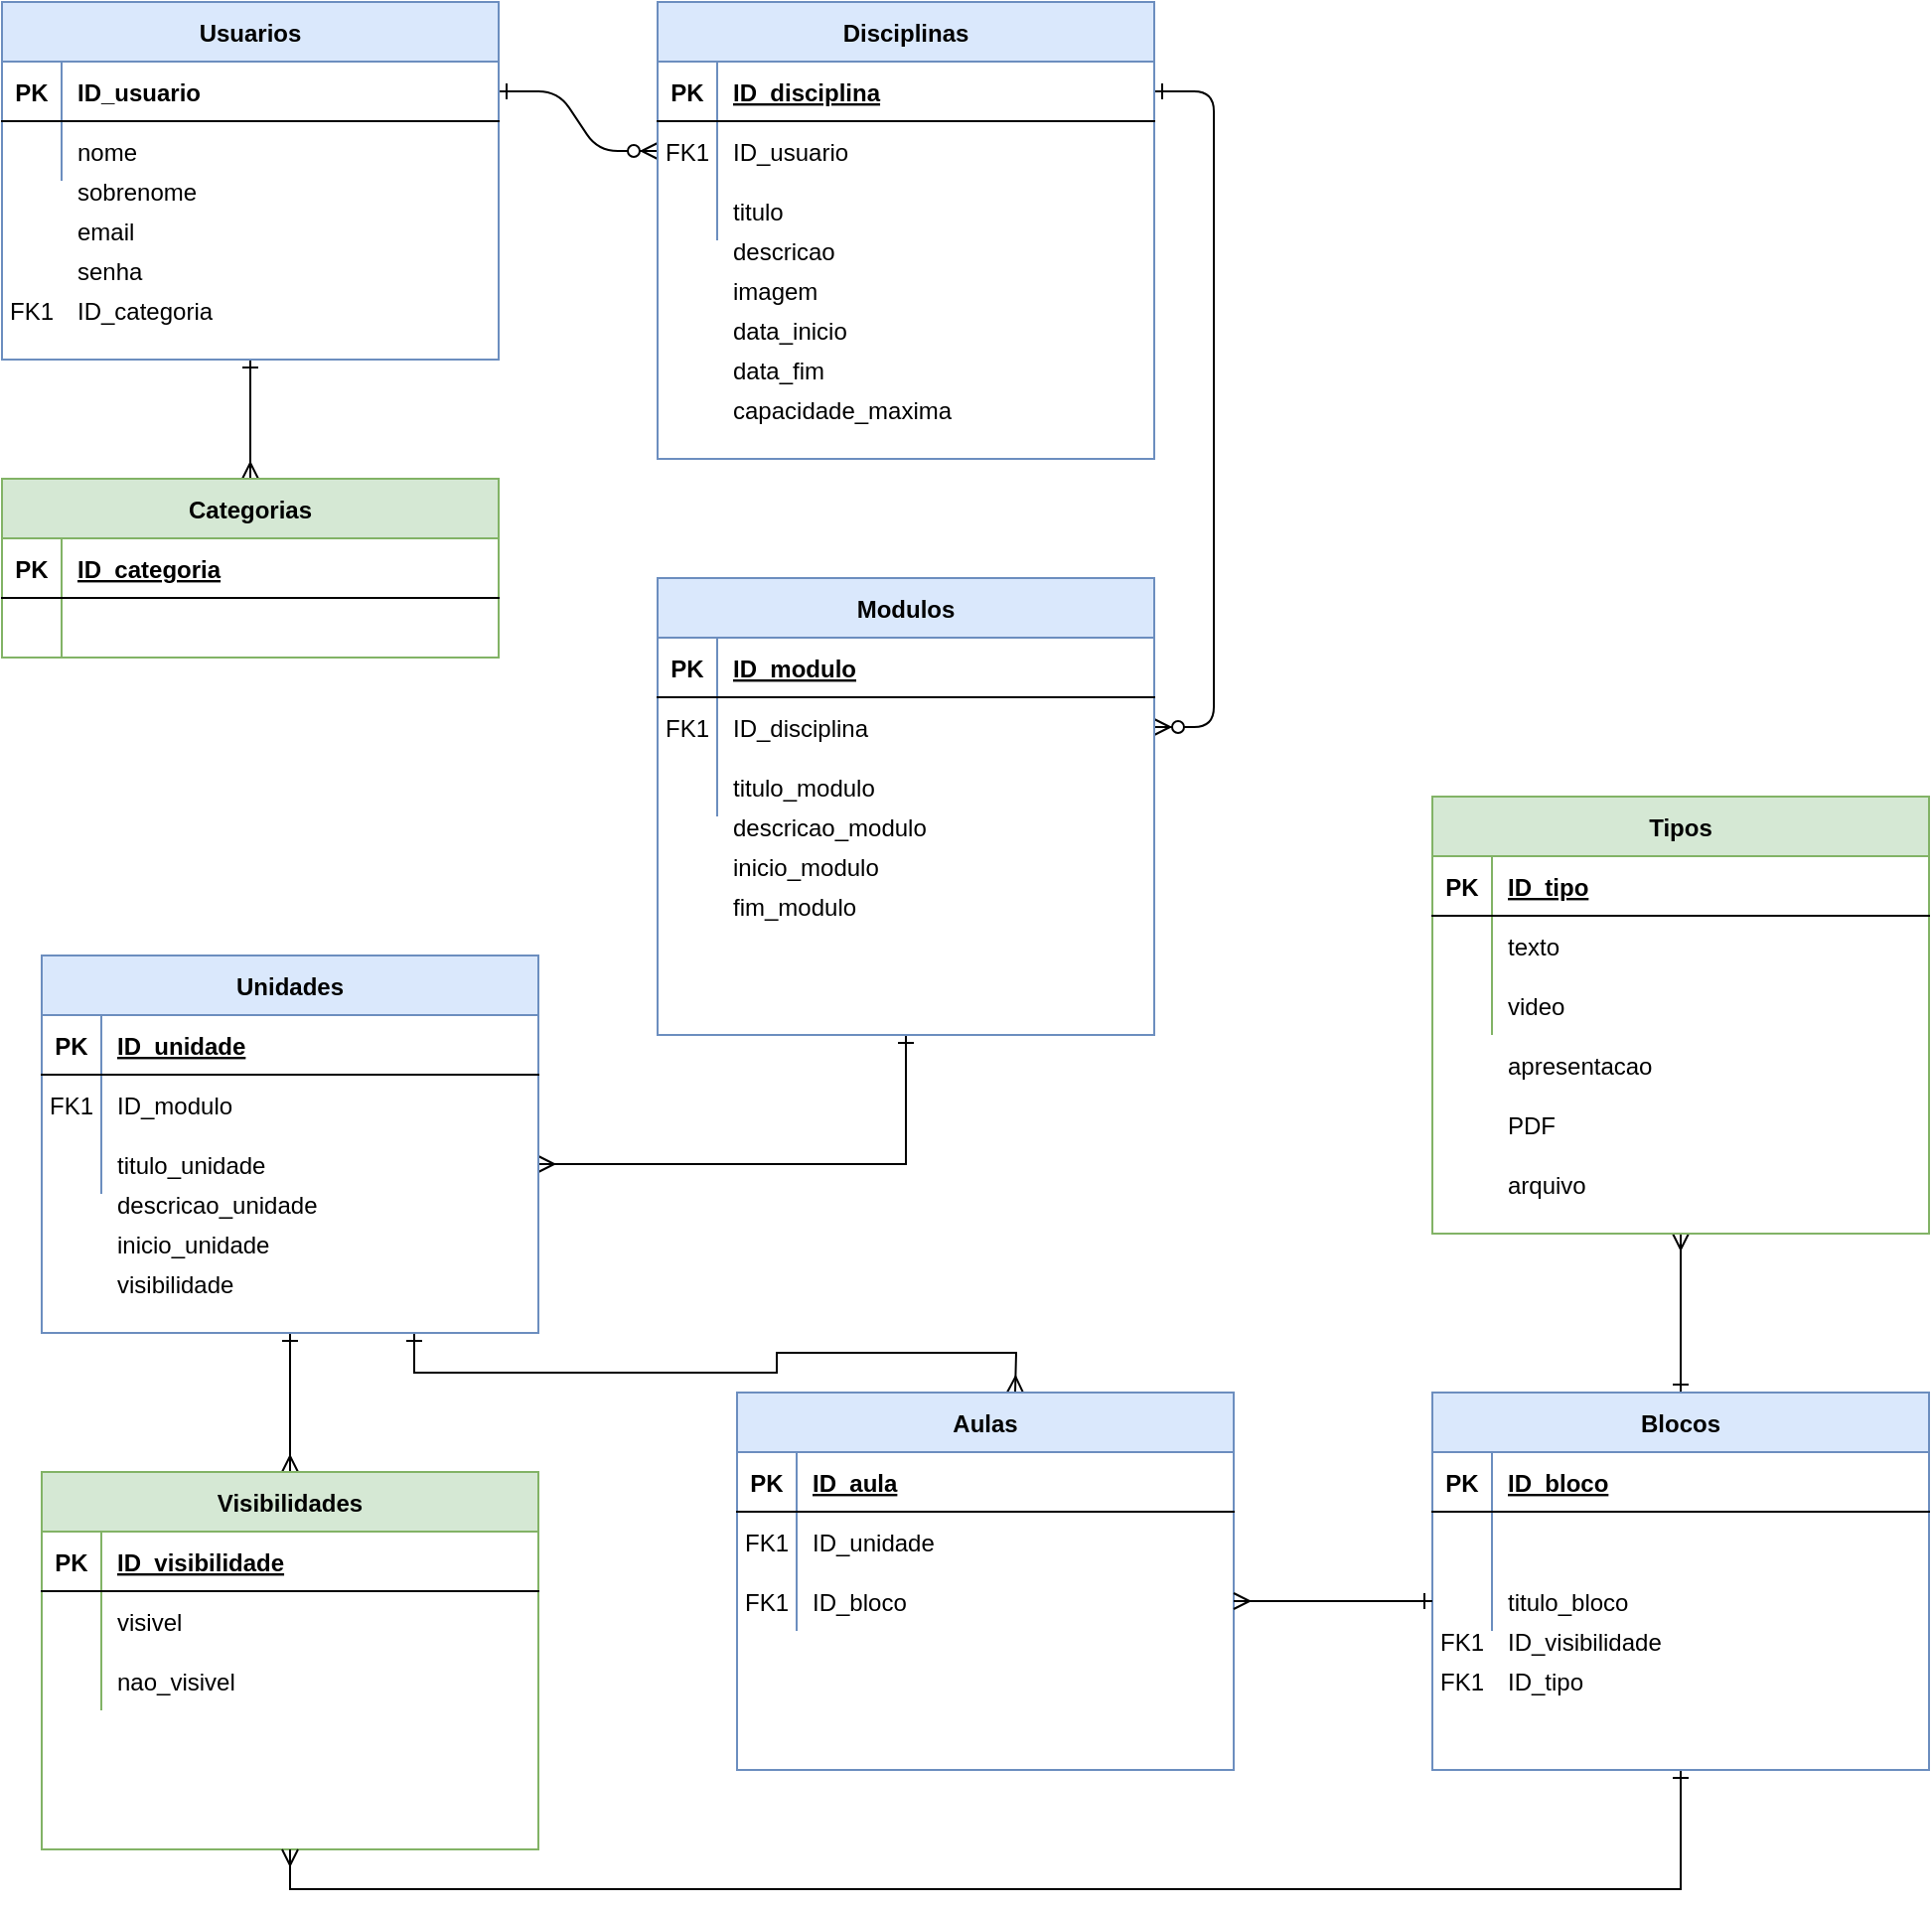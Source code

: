 <mxfile version="14.9.7" type="device"><diagram id="R2lEEEUBdFMjLlhIrx00" name="Page-1"><mxGraphModel dx="1050" dy="450" grid="1" gridSize="10" guides="1" tooltips="1" connect="1" arrows="1" fold="1" page="1" pageScale="1" pageWidth="850" pageHeight="1100" math="0" shadow="0" extFonts="Permanent Marker^https://fonts.googleapis.com/css?family=Permanent+Marker"><root><mxCell id="0"/><mxCell id="1" parent="0"/><mxCell id="C-vyLk0tnHw3VtMMgP7b-1" value="" style="edgeStyle=entityRelationEdgeStyle;endArrow=ERzeroToMany;startArrow=ERone;endFill=1;startFill=0;" parent="1" source="C-vyLk0tnHw3VtMMgP7b-24" target="C-vyLk0tnHw3VtMMgP7b-6" edge="1"><mxGeometry width="100" height="100" relative="1" as="geometry"><mxPoint x="340" y="720" as="sourcePoint"/><mxPoint x="440" y="620" as="targetPoint"/></mxGeometry></mxCell><mxCell id="C-vyLk0tnHw3VtMMgP7b-12" value="" style="edgeStyle=entityRelationEdgeStyle;endArrow=ERzeroToMany;startArrow=ERone;endFill=1;startFill=0;" parent="1" source="C-vyLk0tnHw3VtMMgP7b-3" target="C-vyLk0tnHw3VtMMgP7b-17" edge="1"><mxGeometry width="100" height="100" relative="1" as="geometry"><mxPoint x="400" y="180" as="sourcePoint"/><mxPoint x="460" y="205" as="targetPoint"/></mxGeometry></mxCell><mxCell id="C-vyLk0tnHw3VtMMgP7b-2" value="Disciplinas" style="shape=table;startSize=30;container=1;collapsible=1;childLayout=tableLayout;fixedRows=1;rowLines=0;fontStyle=1;align=center;resizeLast=1;fillColor=#dae8fc;strokeColor=#6c8ebf;" parent="1" vertex="1"><mxGeometry x="450" y="120" width="250" height="230" as="geometry"/></mxCell><mxCell id="C-vyLk0tnHw3VtMMgP7b-3" value="" style="shape=partialRectangle;collapsible=0;dropTarget=0;pointerEvents=0;fillColor=none;points=[[0,0.5],[1,0.5]];portConstraint=eastwest;top=0;left=0;right=0;bottom=1;" parent="C-vyLk0tnHw3VtMMgP7b-2" vertex="1"><mxGeometry y="30" width="250" height="30" as="geometry"/></mxCell><mxCell id="C-vyLk0tnHw3VtMMgP7b-4" value="PK" style="shape=partialRectangle;overflow=hidden;connectable=0;fillColor=none;top=0;left=0;bottom=0;right=0;fontStyle=1;" parent="C-vyLk0tnHw3VtMMgP7b-3" vertex="1"><mxGeometry width="30" height="30" as="geometry"/></mxCell><mxCell id="C-vyLk0tnHw3VtMMgP7b-5" value="ID_disciplina" style="shape=partialRectangle;overflow=hidden;connectable=0;fillColor=none;top=0;left=0;bottom=0;right=0;align=left;spacingLeft=6;fontStyle=5;" parent="C-vyLk0tnHw3VtMMgP7b-3" vertex="1"><mxGeometry x="30" width="220" height="30" as="geometry"/></mxCell><mxCell id="C-vyLk0tnHw3VtMMgP7b-6" value="" style="shape=partialRectangle;collapsible=0;dropTarget=0;pointerEvents=0;fillColor=none;points=[[0,0.5],[1,0.5]];portConstraint=eastwest;top=0;left=0;right=0;bottom=0;" parent="C-vyLk0tnHw3VtMMgP7b-2" vertex="1"><mxGeometry y="60" width="250" height="30" as="geometry"/></mxCell><mxCell id="C-vyLk0tnHw3VtMMgP7b-7" value="FK1" style="shape=partialRectangle;overflow=hidden;connectable=0;fillColor=none;top=0;left=0;bottom=0;right=0;" parent="C-vyLk0tnHw3VtMMgP7b-6" vertex="1"><mxGeometry width="30" height="30" as="geometry"/></mxCell><mxCell id="C-vyLk0tnHw3VtMMgP7b-8" value="ID_usuario" style="shape=partialRectangle;overflow=hidden;connectable=0;fillColor=none;top=0;left=0;bottom=0;right=0;align=left;spacingLeft=6;" parent="C-vyLk0tnHw3VtMMgP7b-6" vertex="1"><mxGeometry x="30" width="220" height="30" as="geometry"/></mxCell><mxCell id="C-vyLk0tnHw3VtMMgP7b-9" value="" style="shape=partialRectangle;collapsible=0;dropTarget=0;pointerEvents=0;fillColor=none;points=[[0,0.5],[1,0.5]];portConstraint=eastwest;top=0;left=0;right=0;bottom=0;" parent="C-vyLk0tnHw3VtMMgP7b-2" vertex="1"><mxGeometry y="90" width="250" height="30" as="geometry"/></mxCell><mxCell id="C-vyLk0tnHw3VtMMgP7b-10" value="" style="shape=partialRectangle;overflow=hidden;connectable=0;fillColor=none;top=0;left=0;bottom=0;right=0;" parent="C-vyLk0tnHw3VtMMgP7b-9" vertex="1"><mxGeometry width="30" height="30" as="geometry"/></mxCell><mxCell id="C-vyLk0tnHw3VtMMgP7b-11" value="titulo" style="shape=partialRectangle;overflow=hidden;connectable=0;fillColor=none;top=0;left=0;bottom=0;right=0;align=left;spacingLeft=6;" parent="C-vyLk0tnHw3VtMMgP7b-9" vertex="1"><mxGeometry x="30" width="220" height="30" as="geometry"/></mxCell><mxCell id="6DbycU5w-46sF0Ho7knD-61" style="edgeStyle=orthogonalEdgeStyle;rounded=0;orthogonalLoop=1;jettySize=auto;html=1;exitX=0.5;exitY=1;exitDx=0;exitDy=0;entryX=1;entryY=0.5;entryDx=0;entryDy=0;startArrow=ERone;startFill=0;endArrow=ERmany;endFill=0;" parent="1" source="C-vyLk0tnHw3VtMMgP7b-13" target="6DbycU5w-46sF0Ho7knD-58" edge="1"><mxGeometry relative="1" as="geometry"/></mxCell><mxCell id="C-vyLk0tnHw3VtMMgP7b-13" value="Modulos" style="shape=table;startSize=30;container=1;collapsible=1;childLayout=tableLayout;fixedRows=1;rowLines=0;fontStyle=1;align=center;resizeLast=1;fillColor=#dae8fc;strokeColor=#6c8ebf;" parent="1" vertex="1"><mxGeometry x="450" y="410" width="250" height="230" as="geometry"/></mxCell><mxCell id="C-vyLk0tnHw3VtMMgP7b-14" value="" style="shape=partialRectangle;collapsible=0;dropTarget=0;pointerEvents=0;fillColor=none;points=[[0,0.5],[1,0.5]];portConstraint=eastwest;top=0;left=0;right=0;bottom=1;" parent="C-vyLk0tnHw3VtMMgP7b-13" vertex="1"><mxGeometry y="30" width="250" height="30" as="geometry"/></mxCell><mxCell id="C-vyLk0tnHw3VtMMgP7b-15" value="PK" style="shape=partialRectangle;overflow=hidden;connectable=0;fillColor=none;top=0;left=0;bottom=0;right=0;fontStyle=1;" parent="C-vyLk0tnHw3VtMMgP7b-14" vertex="1"><mxGeometry width="30" height="30" as="geometry"/></mxCell><mxCell id="C-vyLk0tnHw3VtMMgP7b-16" value="ID_modulo" style="shape=partialRectangle;overflow=hidden;connectable=0;fillColor=none;top=0;left=0;bottom=0;right=0;align=left;spacingLeft=6;fontStyle=5;" parent="C-vyLk0tnHw3VtMMgP7b-14" vertex="1"><mxGeometry x="30" width="220" height="30" as="geometry"/></mxCell><mxCell id="C-vyLk0tnHw3VtMMgP7b-17" value="" style="shape=partialRectangle;collapsible=0;dropTarget=0;pointerEvents=0;fillColor=none;points=[[0,0.5],[1,0.5]];portConstraint=eastwest;top=0;left=0;right=0;bottom=0;" parent="C-vyLk0tnHw3VtMMgP7b-13" vertex="1"><mxGeometry y="60" width="250" height="30" as="geometry"/></mxCell><mxCell id="C-vyLk0tnHw3VtMMgP7b-18" value="FK1" style="shape=partialRectangle;overflow=hidden;connectable=0;fillColor=none;top=0;left=0;bottom=0;right=0;" parent="C-vyLk0tnHw3VtMMgP7b-17" vertex="1"><mxGeometry width="30" height="30" as="geometry"/></mxCell><mxCell id="C-vyLk0tnHw3VtMMgP7b-19" value="ID_disciplina" style="shape=partialRectangle;overflow=hidden;connectable=0;fillColor=none;top=0;left=0;bottom=0;right=0;align=left;spacingLeft=6;" parent="C-vyLk0tnHw3VtMMgP7b-17" vertex="1"><mxGeometry x="30" width="220" height="30" as="geometry"/></mxCell><mxCell id="C-vyLk0tnHw3VtMMgP7b-20" value="" style="shape=partialRectangle;collapsible=0;dropTarget=0;pointerEvents=0;fillColor=none;points=[[0,0.5],[1,0.5]];portConstraint=eastwest;top=0;left=0;right=0;bottom=0;" parent="C-vyLk0tnHw3VtMMgP7b-13" vertex="1"><mxGeometry y="90" width="250" height="30" as="geometry"/></mxCell><mxCell id="C-vyLk0tnHw3VtMMgP7b-21" value="" style="shape=partialRectangle;overflow=hidden;connectable=0;fillColor=none;top=0;left=0;bottom=0;right=0;" parent="C-vyLk0tnHw3VtMMgP7b-20" vertex="1"><mxGeometry width="30" height="30" as="geometry"/></mxCell><mxCell id="C-vyLk0tnHw3VtMMgP7b-22" value="titulo_modulo" style="shape=partialRectangle;overflow=hidden;connectable=0;fillColor=none;top=0;left=0;bottom=0;right=0;align=left;spacingLeft=6;" parent="C-vyLk0tnHw3VtMMgP7b-20" vertex="1"><mxGeometry x="30" width="220" height="30" as="geometry"/></mxCell><mxCell id="6DbycU5w-46sF0Ho7knD-46" style="edgeStyle=orthogonalEdgeStyle;rounded=0;orthogonalLoop=1;jettySize=auto;html=1;exitX=0.5;exitY=1;exitDx=0;exitDy=0;endArrow=ERmany;endFill=0;entryX=0.5;entryY=0;entryDx=0;entryDy=0;startArrow=ERone;startFill=0;" parent="1" source="C-vyLk0tnHw3VtMMgP7b-23" target="6DbycU5w-46sF0Ho7knD-14" edge="1"><mxGeometry relative="1" as="geometry"><mxPoint x="245" y="350" as="targetPoint"/></mxGeometry></mxCell><mxCell id="C-vyLk0tnHw3VtMMgP7b-23" value="Usuarios" style="shape=table;startSize=30;container=1;collapsible=1;childLayout=tableLayout;fixedRows=1;rowLines=0;fontStyle=1;align=center;resizeLast=1;fillColor=#dae8fc;strokeColor=#6c8ebf;" parent="1" vertex="1"><mxGeometry x="120" y="120" width="250" height="180" as="geometry"/></mxCell><mxCell id="C-vyLk0tnHw3VtMMgP7b-24" value="" style="shape=partialRectangle;collapsible=0;dropTarget=0;pointerEvents=0;fillColor=none;points=[[0,0.5],[1,0.5]];portConstraint=eastwest;top=0;left=0;right=0;bottom=1;" parent="C-vyLk0tnHw3VtMMgP7b-23" vertex="1"><mxGeometry y="30" width="250" height="30" as="geometry"/></mxCell><mxCell id="C-vyLk0tnHw3VtMMgP7b-25" value="PK" style="shape=partialRectangle;overflow=hidden;connectable=0;fillColor=none;top=0;left=0;bottom=0;right=0;fontStyle=1;" parent="C-vyLk0tnHw3VtMMgP7b-24" vertex="1"><mxGeometry width="30" height="30" as="geometry"/></mxCell><mxCell id="C-vyLk0tnHw3VtMMgP7b-26" value="ID_usuario" style="shape=partialRectangle;overflow=hidden;connectable=0;fillColor=none;top=0;left=0;bottom=0;right=0;align=left;spacingLeft=6;fontStyle=1;" parent="C-vyLk0tnHw3VtMMgP7b-24" vertex="1"><mxGeometry x="30" width="220" height="30" as="geometry"/></mxCell><mxCell id="C-vyLk0tnHw3VtMMgP7b-27" value="" style="shape=partialRectangle;collapsible=0;dropTarget=0;pointerEvents=0;fillColor=none;points=[[0,0.5],[1,0.5]];portConstraint=eastwest;top=0;left=0;right=0;bottom=0;" parent="C-vyLk0tnHw3VtMMgP7b-23" vertex="1"><mxGeometry y="60" width="250" height="30" as="geometry"/></mxCell><mxCell id="C-vyLk0tnHw3VtMMgP7b-28" value="" style="shape=partialRectangle;overflow=hidden;connectable=0;fillColor=none;top=0;left=0;bottom=0;right=0;" parent="C-vyLk0tnHw3VtMMgP7b-27" vertex="1"><mxGeometry width="30" height="30" as="geometry"/></mxCell><mxCell id="C-vyLk0tnHw3VtMMgP7b-29" value="nome " style="shape=partialRectangle;overflow=hidden;connectable=0;fillColor=none;top=0;left=0;bottom=0;right=0;align=left;spacingLeft=6;" parent="C-vyLk0tnHw3VtMMgP7b-27" vertex="1"><mxGeometry x="30" width="220" height="30" as="geometry"/></mxCell><mxCell id="6DbycU5w-46sF0Ho7knD-1" value="" style="shape=partialRectangle;collapsible=0;dropTarget=0;pointerEvents=0;fillColor=none;points=[[0,0.5],[1,0.5]];portConstraint=eastwest;top=0;left=0;right=0;bottom=0;" parent="1" vertex="1"><mxGeometry x="120" y="200" width="250" height="30" as="geometry"/></mxCell><mxCell id="6DbycU5w-46sF0Ho7knD-2" value="" style="shape=partialRectangle;overflow=hidden;connectable=0;fillColor=none;top=0;left=0;bottom=0;right=0;" parent="6DbycU5w-46sF0Ho7knD-1" vertex="1"><mxGeometry width="30" height="30" as="geometry"/></mxCell><mxCell id="6DbycU5w-46sF0Ho7knD-3" value="sobrenome" style="shape=partialRectangle;overflow=hidden;connectable=0;fillColor=none;top=0;left=0;bottom=0;right=0;align=left;spacingLeft=6;" parent="6DbycU5w-46sF0Ho7knD-1" vertex="1"><mxGeometry x="30" width="220" height="30" as="geometry"/></mxCell><mxCell id="6DbycU5w-46sF0Ho7knD-4" value="" style="shape=partialRectangle;collapsible=0;dropTarget=0;pointerEvents=0;fillColor=none;points=[[0,0.5],[1,0.5]];portConstraint=eastwest;top=0;left=0;right=0;bottom=0;" parent="1" vertex="1"><mxGeometry x="120" y="220" width="250" height="30" as="geometry"/></mxCell><mxCell id="6DbycU5w-46sF0Ho7knD-5" value="" style="shape=partialRectangle;overflow=hidden;connectable=0;fillColor=none;top=0;left=0;bottom=0;right=0;" parent="6DbycU5w-46sF0Ho7knD-4" vertex="1"><mxGeometry width="30" height="30" as="geometry"/></mxCell><mxCell id="6DbycU5w-46sF0Ho7knD-6" value="email" style="shape=partialRectangle;overflow=hidden;connectable=0;fillColor=none;top=0;left=0;bottom=0;right=0;align=left;spacingLeft=6;" parent="6DbycU5w-46sF0Ho7knD-4" vertex="1"><mxGeometry x="30" width="220" height="30" as="geometry"/></mxCell><mxCell id="6DbycU5w-46sF0Ho7knD-7" value="" style="shape=partialRectangle;collapsible=0;dropTarget=0;pointerEvents=0;fillColor=none;points=[[0,0.5],[1,0.5]];portConstraint=eastwest;top=0;left=0;right=0;bottom=0;" parent="1" vertex="1"><mxGeometry x="120" y="240" width="250" height="30" as="geometry"/></mxCell><mxCell id="6DbycU5w-46sF0Ho7knD-8" value="" style="shape=partialRectangle;overflow=hidden;connectable=0;fillColor=none;top=0;left=0;bottom=0;right=0;" parent="6DbycU5w-46sF0Ho7knD-7" vertex="1"><mxGeometry width="30" height="30" as="geometry"/></mxCell><mxCell id="6DbycU5w-46sF0Ho7knD-9" value="senha" style="shape=partialRectangle;overflow=hidden;connectable=0;fillColor=none;top=0;left=0;bottom=0;right=0;align=left;spacingLeft=6;" parent="6DbycU5w-46sF0Ho7knD-7" vertex="1"><mxGeometry x="30" width="220" height="30" as="geometry"/></mxCell><mxCell id="6DbycU5w-46sF0Ho7knD-10" value="" style="shape=partialRectangle;collapsible=0;dropTarget=0;pointerEvents=0;fillColor=none;points=[[0,0.5],[1,0.5]];portConstraint=eastwest;top=0;left=0;right=0;bottom=0;" parent="1" vertex="1"><mxGeometry x="120" y="260" width="250" height="30" as="geometry"/></mxCell><mxCell id="6DbycU5w-46sF0Ho7knD-11" value="FK1" style="shape=partialRectangle;overflow=hidden;connectable=0;fillColor=none;top=0;left=0;bottom=0;right=0;" parent="6DbycU5w-46sF0Ho7knD-10" vertex="1"><mxGeometry width="30" height="30" as="geometry"/></mxCell><mxCell id="6DbycU5w-46sF0Ho7knD-12" value="ID_categoria" style="shape=partialRectangle;overflow=hidden;connectable=0;fillColor=none;top=0;left=0;bottom=0;right=0;align=left;spacingLeft=6;" parent="6DbycU5w-46sF0Ho7knD-10" vertex="1"><mxGeometry x="30" width="220" height="30" as="geometry"/></mxCell><mxCell id="6DbycU5w-46sF0Ho7knD-14" value="Categorias" style="shape=table;startSize=30;container=1;collapsible=1;childLayout=tableLayout;fixedRows=1;rowLines=0;fontStyle=1;align=center;resizeLast=1;fillColor=#d5e8d4;strokeColor=#82b366;" parent="1" vertex="1"><mxGeometry x="120" y="360" width="250" height="90" as="geometry"/></mxCell><mxCell id="6DbycU5w-46sF0Ho7knD-15" value="" style="shape=partialRectangle;collapsible=0;dropTarget=0;pointerEvents=0;fillColor=none;points=[[0,0.5],[1,0.5]];portConstraint=eastwest;top=0;left=0;right=0;bottom=1;" parent="6DbycU5w-46sF0Ho7knD-14" vertex="1"><mxGeometry y="30" width="250" height="30" as="geometry"/></mxCell><mxCell id="6DbycU5w-46sF0Ho7knD-16" value="PK" style="shape=partialRectangle;overflow=hidden;connectable=0;fillColor=none;top=0;left=0;bottom=0;right=0;fontStyle=1;" parent="6DbycU5w-46sF0Ho7knD-15" vertex="1"><mxGeometry width="30" height="30" as="geometry"/></mxCell><mxCell id="6DbycU5w-46sF0Ho7knD-17" value="ID_categoria" style="shape=partialRectangle;overflow=hidden;connectable=0;fillColor=none;top=0;left=0;bottom=0;right=0;align=left;spacingLeft=6;fontStyle=5;" parent="6DbycU5w-46sF0Ho7knD-15" vertex="1"><mxGeometry x="30" width="220" height="30" as="geometry"/></mxCell><mxCell id="6DbycU5w-46sF0Ho7knD-18" value="" style="shape=partialRectangle;collapsible=0;dropTarget=0;pointerEvents=0;fillColor=none;points=[[0,0.5],[1,0.5]];portConstraint=eastwest;top=0;left=0;right=0;bottom=0;" parent="6DbycU5w-46sF0Ho7knD-14" vertex="1"><mxGeometry y="60" width="250" height="30" as="geometry"/></mxCell><mxCell id="6DbycU5w-46sF0Ho7knD-19" value="" style="shape=partialRectangle;overflow=hidden;connectable=0;fillColor=none;top=0;left=0;bottom=0;right=0;" parent="6DbycU5w-46sF0Ho7knD-18" vertex="1"><mxGeometry width="30" height="30" as="geometry"/></mxCell><mxCell id="6DbycU5w-46sF0Ho7knD-20" value="" style="shape=partialRectangle;overflow=hidden;connectable=0;fillColor=none;top=0;left=0;bottom=0;right=0;align=left;spacingLeft=6;" parent="6DbycU5w-46sF0Ho7knD-18" vertex="1"><mxGeometry x="30" width="220" height="30" as="geometry"/></mxCell><mxCell id="6DbycU5w-46sF0Ho7knD-30" value="" style="shape=partialRectangle;collapsible=0;dropTarget=0;pointerEvents=0;fillColor=none;points=[[0,0.5],[1,0.5]];portConstraint=eastwest;top=0;left=0;right=0;bottom=0;" parent="1" vertex="1"><mxGeometry x="450" y="230" width="250" height="30" as="geometry"/></mxCell><mxCell id="6DbycU5w-46sF0Ho7knD-31" value="" style="shape=partialRectangle;overflow=hidden;connectable=0;fillColor=none;top=0;left=0;bottom=0;right=0;" parent="6DbycU5w-46sF0Ho7knD-30" vertex="1"><mxGeometry width="30" height="30" as="geometry"/></mxCell><mxCell id="6DbycU5w-46sF0Ho7knD-32" value="descricao" style="shape=partialRectangle;overflow=hidden;connectable=0;fillColor=none;top=0;left=0;bottom=0;right=0;align=left;spacingLeft=6;" parent="6DbycU5w-46sF0Ho7knD-30" vertex="1"><mxGeometry x="30" width="220" height="30" as="geometry"/></mxCell><mxCell id="6DbycU5w-46sF0Ho7knD-33" value="" style="shape=partialRectangle;collapsible=0;dropTarget=0;pointerEvents=0;fillColor=none;points=[[0,0.5],[1,0.5]];portConstraint=eastwest;top=0;left=0;right=0;bottom=0;" parent="1" vertex="1"><mxGeometry x="450" y="250" width="250" height="30" as="geometry"/></mxCell><mxCell id="6DbycU5w-46sF0Ho7knD-34" value="" style="shape=partialRectangle;overflow=hidden;connectable=0;fillColor=none;top=0;left=0;bottom=0;right=0;" parent="6DbycU5w-46sF0Ho7knD-33" vertex="1"><mxGeometry width="30" height="30" as="geometry"/></mxCell><mxCell id="6DbycU5w-46sF0Ho7knD-35" value="imagem" style="shape=partialRectangle;overflow=hidden;connectable=0;fillColor=none;top=0;left=0;bottom=0;right=0;align=left;spacingLeft=6;" parent="6DbycU5w-46sF0Ho7knD-33" vertex="1"><mxGeometry x="30" width="220" height="30" as="geometry"/></mxCell><mxCell id="6DbycU5w-46sF0Ho7knD-36" value="" style="shape=partialRectangle;collapsible=0;dropTarget=0;pointerEvents=0;fillColor=none;points=[[0,0.5],[1,0.5]];portConstraint=eastwest;top=0;left=0;right=0;bottom=0;" parent="1" vertex="1"><mxGeometry x="450" y="270" width="250" height="30" as="geometry"/></mxCell><mxCell id="6DbycU5w-46sF0Ho7knD-37" value="" style="shape=partialRectangle;overflow=hidden;connectable=0;fillColor=none;top=0;left=0;bottom=0;right=0;" parent="6DbycU5w-46sF0Ho7knD-36" vertex="1"><mxGeometry width="30" height="30" as="geometry"/></mxCell><mxCell id="6DbycU5w-46sF0Ho7knD-38" value="data_inicio" style="shape=partialRectangle;overflow=hidden;connectable=0;fillColor=none;top=0;left=0;bottom=0;right=0;align=left;spacingLeft=6;" parent="6DbycU5w-46sF0Ho7knD-36" vertex="1"><mxGeometry x="30" width="220" height="30" as="geometry"/></mxCell><mxCell id="6DbycU5w-46sF0Ho7knD-39" value="" style="shape=partialRectangle;collapsible=0;dropTarget=0;pointerEvents=0;fillColor=none;points=[[0,0.5],[1,0.5]];portConstraint=eastwest;top=0;left=0;right=0;bottom=0;" parent="1" vertex="1"><mxGeometry x="450" y="290" width="250" height="30" as="geometry"/></mxCell><mxCell id="6DbycU5w-46sF0Ho7knD-40" value="" style="shape=partialRectangle;overflow=hidden;connectable=0;fillColor=none;top=0;left=0;bottom=0;right=0;" parent="6DbycU5w-46sF0Ho7knD-39" vertex="1"><mxGeometry width="30" height="30" as="geometry"/></mxCell><mxCell id="6DbycU5w-46sF0Ho7knD-41" value="data_fim" style="shape=partialRectangle;overflow=hidden;connectable=0;fillColor=none;top=0;left=0;bottom=0;right=0;align=left;spacingLeft=6;" parent="6DbycU5w-46sF0Ho7knD-39" vertex="1"><mxGeometry x="30" width="220" height="30" as="geometry"/></mxCell><mxCell id="6DbycU5w-46sF0Ho7knD-42" value="" style="shape=partialRectangle;collapsible=0;dropTarget=0;pointerEvents=0;fillColor=none;points=[[0,0.5],[1,0.5]];portConstraint=eastwest;top=0;left=0;right=0;bottom=0;" parent="1" vertex="1"><mxGeometry x="450" y="310" width="250" height="30" as="geometry"/></mxCell><mxCell id="6DbycU5w-46sF0Ho7knD-43" value="" style="shape=partialRectangle;overflow=hidden;connectable=0;fillColor=none;top=0;left=0;bottom=0;right=0;" parent="6DbycU5w-46sF0Ho7knD-42" vertex="1"><mxGeometry width="30" height="30" as="geometry"/></mxCell><mxCell id="6DbycU5w-46sF0Ho7knD-44" value="capacidade_maxima" style="shape=partialRectangle;overflow=hidden;connectable=0;fillColor=none;top=0;left=0;bottom=0;right=0;align=left;spacingLeft=6;" parent="6DbycU5w-46sF0Ho7knD-42" vertex="1"><mxGeometry x="30" width="220" height="30" as="geometry"/></mxCell><mxCell id="6DbycU5w-46sF0Ho7knD-48" value="descricao_modulo" style="shape=partialRectangle;overflow=hidden;connectable=0;fillColor=none;top=0;left=0;bottom=0;right=0;align=left;spacingLeft=6;" parent="1" vertex="1"><mxGeometry x="480" y="520" width="220" height="30" as="geometry"/></mxCell><mxCell id="6DbycU5w-46sF0Ho7knD-49" value="inicio_modulo" style="shape=partialRectangle;overflow=hidden;connectable=0;fillColor=none;top=0;left=0;bottom=0;right=0;align=left;spacingLeft=6;" parent="1" vertex="1"><mxGeometry x="480" y="540" width="220" height="30" as="geometry"/></mxCell><mxCell id="6DbycU5w-46sF0Ho7knD-50" value="fim_modulo" style="shape=partialRectangle;overflow=hidden;connectable=0;fillColor=none;top=0;left=0;bottom=0;right=0;align=left;spacingLeft=6;" parent="1" vertex="1"><mxGeometry x="480" y="560" width="220" height="30" as="geometry"/></mxCell><mxCell id="6DbycU5w-46sF0Ho7knD-76" style="edgeStyle=orthogonalEdgeStyle;rounded=0;orthogonalLoop=1;jettySize=auto;html=1;exitX=0.5;exitY=1;exitDx=0;exitDy=0;entryX=0.5;entryY=0;entryDx=0;entryDy=0;startArrow=ERone;startFill=0;endArrow=ERmany;endFill=0;" parent="1" source="6DbycU5w-46sF0Ho7knD-51" target="6DbycU5w-46sF0Ho7knD-66" edge="1"><mxGeometry relative="1" as="geometry"/></mxCell><mxCell id="6DbycU5w-46sF0Ho7knD-92" style="edgeStyle=orthogonalEdgeStyle;rounded=0;orthogonalLoop=1;jettySize=auto;html=1;exitX=0.75;exitY=1;exitDx=0;exitDy=0;startArrow=ERone;startFill=0;endArrow=ERmany;endFill=0;" parent="1" source="6DbycU5w-46sF0Ho7knD-51" edge="1"><mxGeometry relative="1" as="geometry"><mxPoint x="630" y="820" as="targetPoint"/></mxGeometry></mxCell><mxCell id="6DbycU5w-46sF0Ho7knD-51" value="Unidades" style="shape=table;startSize=30;container=1;collapsible=1;childLayout=tableLayout;fixedRows=1;rowLines=0;fontStyle=1;align=center;resizeLast=1;fillColor=#dae8fc;strokeColor=#6c8ebf;" parent="1" vertex="1"><mxGeometry x="140" y="600" width="250" height="190" as="geometry"/></mxCell><mxCell id="6DbycU5w-46sF0Ho7knD-52" value="" style="shape=partialRectangle;collapsible=0;dropTarget=0;pointerEvents=0;fillColor=none;points=[[0,0.5],[1,0.5]];portConstraint=eastwest;top=0;left=0;right=0;bottom=1;" parent="6DbycU5w-46sF0Ho7knD-51" vertex="1"><mxGeometry y="30" width="250" height="30" as="geometry"/></mxCell><mxCell id="6DbycU5w-46sF0Ho7knD-53" value="PK" style="shape=partialRectangle;overflow=hidden;connectable=0;fillColor=none;top=0;left=0;bottom=0;right=0;fontStyle=1;" parent="6DbycU5w-46sF0Ho7knD-52" vertex="1"><mxGeometry width="30" height="30" as="geometry"/></mxCell><mxCell id="6DbycU5w-46sF0Ho7knD-54" value="ID_unidade" style="shape=partialRectangle;overflow=hidden;connectable=0;fillColor=none;top=0;left=0;bottom=0;right=0;align=left;spacingLeft=6;fontStyle=5;" parent="6DbycU5w-46sF0Ho7knD-52" vertex="1"><mxGeometry x="30" width="220" height="30" as="geometry"/></mxCell><mxCell id="6DbycU5w-46sF0Ho7knD-55" value="" style="shape=partialRectangle;collapsible=0;dropTarget=0;pointerEvents=0;fillColor=none;points=[[0,0.5],[1,0.5]];portConstraint=eastwest;top=0;left=0;right=0;bottom=0;" parent="6DbycU5w-46sF0Ho7knD-51" vertex="1"><mxGeometry y="60" width="250" height="30" as="geometry"/></mxCell><mxCell id="6DbycU5w-46sF0Ho7knD-56" value="FK1" style="shape=partialRectangle;overflow=hidden;connectable=0;fillColor=none;top=0;left=0;bottom=0;right=0;" parent="6DbycU5w-46sF0Ho7knD-55" vertex="1"><mxGeometry width="30" height="30" as="geometry"/></mxCell><mxCell id="6DbycU5w-46sF0Ho7knD-57" value="ID_modulo" style="shape=partialRectangle;overflow=hidden;connectable=0;fillColor=none;top=0;left=0;bottom=0;right=0;align=left;spacingLeft=6;" parent="6DbycU5w-46sF0Ho7knD-55" vertex="1"><mxGeometry x="30" width="220" height="30" as="geometry"/></mxCell><mxCell id="6DbycU5w-46sF0Ho7knD-58" value="" style="shape=partialRectangle;collapsible=0;dropTarget=0;pointerEvents=0;fillColor=none;points=[[0,0.5],[1,0.5]];portConstraint=eastwest;top=0;left=0;right=0;bottom=0;" parent="6DbycU5w-46sF0Ho7knD-51" vertex="1"><mxGeometry y="90" width="250" height="30" as="geometry"/></mxCell><mxCell id="6DbycU5w-46sF0Ho7knD-59" value="" style="shape=partialRectangle;overflow=hidden;connectable=0;fillColor=none;top=0;left=0;bottom=0;right=0;" parent="6DbycU5w-46sF0Ho7knD-58" vertex="1"><mxGeometry width="30" height="30" as="geometry"/></mxCell><mxCell id="6DbycU5w-46sF0Ho7knD-60" value="titulo_unidade" style="shape=partialRectangle;overflow=hidden;connectable=0;fillColor=none;top=0;left=0;bottom=0;right=0;align=left;spacingLeft=6;" parent="6DbycU5w-46sF0Ho7knD-58" vertex="1"><mxGeometry x="30" width="220" height="30" as="geometry"/></mxCell><mxCell id="6DbycU5w-46sF0Ho7knD-62" value="descricao_unidade" style="shape=partialRectangle;overflow=hidden;connectable=0;fillColor=none;top=0;left=0;bottom=0;right=0;align=left;spacingLeft=6;" parent="1" vertex="1"><mxGeometry x="170" y="710" width="220" height="30" as="geometry"/></mxCell><mxCell id="6DbycU5w-46sF0Ho7knD-63" value="inicio_unidade" style="shape=partialRectangle;overflow=hidden;connectable=0;fillColor=none;top=0;left=0;bottom=0;right=0;align=left;spacingLeft=6;" parent="1" vertex="1"><mxGeometry x="170" y="730" width="220" height="30" as="geometry"/></mxCell><mxCell id="6DbycU5w-46sF0Ho7knD-64" value="visibilidade" style="shape=partialRectangle;overflow=hidden;connectable=0;fillColor=none;top=0;left=0;bottom=0;right=0;align=left;spacingLeft=6;" parent="1" vertex="1"><mxGeometry x="170" y="750" width="220" height="30" as="geometry"/></mxCell><mxCell id="6DbycU5w-46sF0Ho7knD-66" value="Visibilidades" style="shape=table;startSize=30;container=1;collapsible=1;childLayout=tableLayout;fixedRows=1;rowLines=0;fontStyle=1;align=center;resizeLast=1;fillColor=#d5e8d4;strokeColor=#82b366;" parent="1" vertex="1"><mxGeometry x="140" y="860" width="250" height="190" as="geometry"/></mxCell><mxCell id="6DbycU5w-46sF0Ho7knD-67" value="" style="shape=partialRectangle;collapsible=0;dropTarget=0;pointerEvents=0;fillColor=none;points=[[0,0.5],[1,0.5]];portConstraint=eastwest;top=0;left=0;right=0;bottom=1;" parent="6DbycU5w-46sF0Ho7knD-66" vertex="1"><mxGeometry y="30" width="250" height="30" as="geometry"/></mxCell><mxCell id="6DbycU5w-46sF0Ho7knD-68" value="PK" style="shape=partialRectangle;overflow=hidden;connectable=0;fillColor=none;top=0;left=0;bottom=0;right=0;fontStyle=1;" parent="6DbycU5w-46sF0Ho7knD-67" vertex="1"><mxGeometry width="30" height="30" as="geometry"/></mxCell><mxCell id="6DbycU5w-46sF0Ho7knD-69" value="ID_visibilidade" style="shape=partialRectangle;overflow=hidden;connectable=0;fillColor=none;top=0;left=0;bottom=0;right=0;align=left;spacingLeft=6;fontStyle=5;" parent="6DbycU5w-46sF0Ho7knD-67" vertex="1"><mxGeometry x="30" width="220" height="30" as="geometry"/></mxCell><mxCell id="6DbycU5w-46sF0Ho7knD-70" value="" style="shape=partialRectangle;collapsible=0;dropTarget=0;pointerEvents=0;fillColor=none;points=[[0,0.5],[1,0.5]];portConstraint=eastwest;top=0;left=0;right=0;bottom=0;" parent="6DbycU5w-46sF0Ho7knD-66" vertex="1"><mxGeometry y="60" width="250" height="30" as="geometry"/></mxCell><mxCell id="6DbycU5w-46sF0Ho7knD-71" value="" style="shape=partialRectangle;overflow=hidden;connectable=0;fillColor=none;top=0;left=0;bottom=0;right=0;" parent="6DbycU5w-46sF0Ho7knD-70" vertex="1"><mxGeometry width="30" height="30" as="geometry"/></mxCell><mxCell id="6DbycU5w-46sF0Ho7knD-72" value="visivel" style="shape=partialRectangle;overflow=hidden;connectable=0;fillColor=none;top=0;left=0;bottom=0;right=0;align=left;spacingLeft=6;" parent="6DbycU5w-46sF0Ho7knD-70" vertex="1"><mxGeometry x="30" width="220" height="30" as="geometry"/></mxCell><mxCell id="6DbycU5w-46sF0Ho7knD-73" value="" style="shape=partialRectangle;collapsible=0;dropTarget=0;pointerEvents=0;fillColor=none;points=[[0,0.5],[1,0.5]];portConstraint=eastwest;top=0;left=0;right=0;bottom=0;" parent="6DbycU5w-46sF0Ho7knD-66" vertex="1"><mxGeometry y="90" width="250" height="30" as="geometry"/></mxCell><mxCell id="6DbycU5w-46sF0Ho7knD-74" value="" style="shape=partialRectangle;overflow=hidden;connectable=0;fillColor=none;top=0;left=0;bottom=0;right=0;" parent="6DbycU5w-46sF0Ho7knD-73" vertex="1"><mxGeometry width="30" height="30" as="geometry"/></mxCell><mxCell id="6DbycU5w-46sF0Ho7knD-75" value="nao_visivel" style="shape=partialRectangle;overflow=hidden;connectable=0;fillColor=none;top=0;left=0;bottom=0;right=0;align=left;spacingLeft=6;" parent="6DbycU5w-46sF0Ho7knD-73" vertex="1"><mxGeometry x="30" width="220" height="30" as="geometry"/></mxCell><mxCell id="6DbycU5w-46sF0Ho7knD-131" style="edgeStyle=orthogonalEdgeStyle;rounded=0;orthogonalLoop=1;jettySize=auto;html=1;exitX=0.5;exitY=1;exitDx=0;exitDy=0;entryX=0.5;entryY=1;entryDx=0;entryDy=0;startArrow=ERone;startFill=0;endArrow=ERmany;endFill=0;" parent="1" source="6DbycU5w-46sF0Ho7knD-78" target="6DbycU5w-46sF0Ho7knD-66" edge="1"><mxGeometry relative="1" as="geometry"/></mxCell><mxCell id="6DbycU5w-46sF0Ho7knD-132" style="edgeStyle=orthogonalEdgeStyle;rounded=0;orthogonalLoop=1;jettySize=auto;html=1;exitX=0.5;exitY=0;exitDx=0;exitDy=0;entryX=0.5;entryY=1;entryDx=0;entryDy=0;startArrow=ERone;startFill=0;endArrow=ERmany;endFill=0;" parent="1" source="6DbycU5w-46sF0Ho7knD-78" target="6DbycU5w-46sF0Ho7knD-118" edge="1"><mxGeometry relative="1" as="geometry"/></mxCell><mxCell id="6DbycU5w-46sF0Ho7knD-78" value="Blocos" style="shape=table;startSize=30;container=1;collapsible=1;childLayout=tableLayout;fixedRows=1;rowLines=0;fontStyle=1;align=center;resizeLast=1;fillColor=#dae8fc;strokeColor=#6c8ebf;" parent="1" vertex="1"><mxGeometry x="840" y="820" width="250" height="190" as="geometry"/></mxCell><mxCell id="6DbycU5w-46sF0Ho7knD-79" value="" style="shape=partialRectangle;collapsible=0;dropTarget=0;pointerEvents=0;fillColor=none;points=[[0,0.5],[1,0.5]];portConstraint=eastwest;top=0;left=0;right=0;bottom=1;" parent="6DbycU5w-46sF0Ho7knD-78" vertex="1"><mxGeometry y="30" width="250" height="30" as="geometry"/></mxCell><mxCell id="6DbycU5w-46sF0Ho7knD-80" value="PK" style="shape=partialRectangle;overflow=hidden;connectable=0;fillColor=none;top=0;left=0;bottom=0;right=0;fontStyle=1;" parent="6DbycU5w-46sF0Ho7knD-79" vertex="1"><mxGeometry width="30" height="30" as="geometry"/></mxCell><mxCell id="6DbycU5w-46sF0Ho7knD-81" value="ID_bloco" style="shape=partialRectangle;overflow=hidden;connectable=0;fillColor=none;top=0;left=0;bottom=0;right=0;align=left;spacingLeft=6;fontStyle=5;" parent="6DbycU5w-46sF0Ho7knD-79" vertex="1"><mxGeometry x="30" width="220" height="30" as="geometry"/></mxCell><mxCell id="6DbycU5w-46sF0Ho7knD-82" value="" style="shape=partialRectangle;collapsible=0;dropTarget=0;pointerEvents=0;fillColor=none;points=[[0,0.5],[1,0.5]];portConstraint=eastwest;top=0;left=0;right=0;bottom=0;" parent="6DbycU5w-46sF0Ho7knD-78" vertex="1"><mxGeometry y="60" width="250" height="30" as="geometry"/></mxCell><mxCell id="6DbycU5w-46sF0Ho7knD-83" value="" style="shape=partialRectangle;overflow=hidden;connectable=0;fillColor=none;top=0;left=0;bottom=0;right=0;" parent="6DbycU5w-46sF0Ho7knD-82" vertex="1"><mxGeometry width="30" height="30" as="geometry"/></mxCell><mxCell id="6DbycU5w-46sF0Ho7knD-84" value="" style="shape=partialRectangle;overflow=hidden;connectable=0;fillColor=none;top=0;left=0;bottom=0;right=0;align=left;spacingLeft=6;" parent="6DbycU5w-46sF0Ho7knD-82" vertex="1"><mxGeometry x="30" width="220" height="30" as="geometry"/></mxCell><mxCell id="6DbycU5w-46sF0Ho7knD-85" value="" style="shape=partialRectangle;collapsible=0;dropTarget=0;pointerEvents=0;fillColor=none;points=[[0,0.5],[1,0.5]];portConstraint=eastwest;top=0;left=0;right=0;bottom=0;" parent="6DbycU5w-46sF0Ho7knD-78" vertex="1"><mxGeometry y="90" width="250" height="30" as="geometry"/></mxCell><mxCell id="6DbycU5w-46sF0Ho7knD-86" value="" style="shape=partialRectangle;overflow=hidden;connectable=0;fillColor=none;top=0;left=0;bottom=0;right=0;" parent="6DbycU5w-46sF0Ho7knD-85" vertex="1"><mxGeometry width="30" height="30" as="geometry"/></mxCell><mxCell id="6DbycU5w-46sF0Ho7knD-87" value="titulo_bloco" style="shape=partialRectangle;overflow=hidden;connectable=0;fillColor=none;top=0;left=0;bottom=0;right=0;align=left;spacingLeft=6;" parent="6DbycU5w-46sF0Ho7knD-85" vertex="1"><mxGeometry x="30" width="220" height="30" as="geometry"/></mxCell><mxCell id="6DbycU5w-46sF0Ho7knD-100" value="Aulas" style="shape=table;startSize=30;container=1;collapsible=1;childLayout=tableLayout;fixedRows=1;rowLines=0;fontStyle=1;align=center;resizeLast=1;fillColor=#dae8fc;strokeColor=#6c8ebf;" parent="1" vertex="1"><mxGeometry x="490" y="820" width="250" height="190" as="geometry"/></mxCell><mxCell id="6DbycU5w-46sF0Ho7knD-101" value="" style="shape=partialRectangle;collapsible=0;dropTarget=0;pointerEvents=0;fillColor=none;points=[[0,0.5],[1,0.5]];portConstraint=eastwest;top=0;left=0;right=0;bottom=1;" parent="6DbycU5w-46sF0Ho7knD-100" vertex="1"><mxGeometry y="30" width="250" height="30" as="geometry"/></mxCell><mxCell id="6DbycU5w-46sF0Ho7knD-102" value="PK" style="shape=partialRectangle;overflow=hidden;connectable=0;fillColor=none;top=0;left=0;bottom=0;right=0;fontStyle=1;" parent="6DbycU5w-46sF0Ho7knD-101" vertex="1"><mxGeometry width="30" height="30" as="geometry"/></mxCell><mxCell id="6DbycU5w-46sF0Ho7knD-103" value="ID_aula" style="shape=partialRectangle;overflow=hidden;connectable=0;fillColor=none;top=0;left=0;bottom=0;right=0;align=left;spacingLeft=6;fontStyle=5;" parent="6DbycU5w-46sF0Ho7knD-101" vertex="1"><mxGeometry x="30" width="220" height="30" as="geometry"/></mxCell><mxCell id="6DbycU5w-46sF0Ho7knD-104" value="" style="shape=partialRectangle;collapsible=0;dropTarget=0;pointerEvents=0;fillColor=none;points=[[0,0.5],[1,0.5]];portConstraint=eastwest;top=0;left=0;right=0;bottom=0;" parent="6DbycU5w-46sF0Ho7knD-100" vertex="1"><mxGeometry y="60" width="250" height="30" as="geometry"/></mxCell><mxCell id="6DbycU5w-46sF0Ho7knD-105" value="FK1" style="shape=partialRectangle;overflow=hidden;connectable=0;fillColor=none;top=0;left=0;bottom=0;right=0;" parent="6DbycU5w-46sF0Ho7knD-104" vertex="1"><mxGeometry width="30" height="30" as="geometry"/></mxCell><mxCell id="6DbycU5w-46sF0Ho7knD-106" value="ID_unidade" style="shape=partialRectangle;overflow=hidden;connectable=0;fillColor=none;top=0;left=0;bottom=0;right=0;align=left;spacingLeft=6;" parent="6DbycU5w-46sF0Ho7knD-104" vertex="1"><mxGeometry x="30" width="220" height="30" as="geometry"/></mxCell><mxCell id="6DbycU5w-46sF0Ho7knD-107" value="" style="shape=partialRectangle;collapsible=0;dropTarget=0;pointerEvents=0;fillColor=none;points=[[0,0.5],[1,0.5]];portConstraint=eastwest;top=0;left=0;right=0;bottom=0;" parent="6DbycU5w-46sF0Ho7knD-100" vertex="1"><mxGeometry y="90" width="250" height="30" as="geometry"/></mxCell><mxCell id="6DbycU5w-46sF0Ho7knD-108" value="FK1" style="shape=partialRectangle;overflow=hidden;connectable=0;fillColor=none;top=0;left=0;bottom=0;right=0;" parent="6DbycU5w-46sF0Ho7knD-107" vertex="1"><mxGeometry width="30" height="30" as="geometry"/></mxCell><mxCell id="6DbycU5w-46sF0Ho7knD-109" value="ID_bloco" style="shape=partialRectangle;overflow=hidden;connectable=0;fillColor=none;top=0;left=0;bottom=0;right=0;align=left;spacingLeft=6;" parent="6DbycU5w-46sF0Ho7knD-107" vertex="1"><mxGeometry x="30" width="220" height="30" as="geometry"/></mxCell><mxCell id="6DbycU5w-46sF0Ho7knD-112" value="ID_visibilidade" style="shape=partialRectangle;overflow=hidden;connectable=0;fillColor=none;top=0;left=0;bottom=0;right=0;align=left;spacingLeft=6;" parent="1" vertex="1"><mxGeometry x="870" y="930" width="220" height="30" as="geometry"/></mxCell><mxCell id="6DbycU5w-46sF0Ho7knD-113" value="FK1" style="shape=partialRectangle;overflow=hidden;connectable=0;fillColor=none;top=0;left=0;bottom=0;right=0;" parent="1" vertex="1"><mxGeometry x="840" y="930" width="30" height="30" as="geometry"/></mxCell><mxCell id="6DbycU5w-46sF0Ho7knD-114" style="edgeStyle=orthogonalEdgeStyle;rounded=0;orthogonalLoop=1;jettySize=auto;html=1;exitX=0;exitY=0.5;exitDx=0;exitDy=0;startArrow=ERone;startFill=0;endArrow=ERmany;endFill=0;" parent="1" source="6DbycU5w-46sF0Ho7knD-85" target="6DbycU5w-46sF0Ho7knD-107" edge="1"><mxGeometry relative="1" as="geometry"/></mxCell><mxCell id="6DbycU5w-46sF0Ho7knD-115" value="ID_tipo" style="shape=partialRectangle;overflow=hidden;connectable=0;fillColor=none;top=0;left=0;bottom=0;right=0;align=left;spacingLeft=6;" parent="1" vertex="1"><mxGeometry x="870" y="950" width="220" height="30" as="geometry"/></mxCell><mxCell id="6DbycU5w-46sF0Ho7knD-117" value="FK1" style="shape=partialRectangle;overflow=hidden;connectable=0;fillColor=none;top=0;left=0;bottom=0;right=0;" parent="1" vertex="1"><mxGeometry x="840" y="950" width="30" height="30" as="geometry"/></mxCell><mxCell id="6DbycU5w-46sF0Ho7knD-118" value="Tipos" style="shape=table;startSize=30;container=1;collapsible=1;childLayout=tableLayout;fixedRows=1;rowLines=0;fontStyle=1;align=center;resizeLast=1;fillColor=#d5e8d4;strokeColor=#82b366;" parent="1" vertex="1"><mxGeometry x="840" y="520" width="250" height="220" as="geometry"/></mxCell><mxCell id="6DbycU5w-46sF0Ho7knD-119" value="" style="shape=partialRectangle;collapsible=0;dropTarget=0;pointerEvents=0;fillColor=none;points=[[0,0.5],[1,0.5]];portConstraint=eastwest;top=0;left=0;right=0;bottom=1;" parent="6DbycU5w-46sF0Ho7knD-118" vertex="1"><mxGeometry y="30" width="250" height="30" as="geometry"/></mxCell><mxCell id="6DbycU5w-46sF0Ho7knD-120" value="PK" style="shape=partialRectangle;overflow=hidden;connectable=0;fillColor=none;top=0;left=0;bottom=0;right=0;fontStyle=1;" parent="6DbycU5w-46sF0Ho7knD-119" vertex="1"><mxGeometry width="30" height="30" as="geometry"/></mxCell><mxCell id="6DbycU5w-46sF0Ho7knD-121" value="ID_tipo" style="shape=partialRectangle;overflow=hidden;connectable=0;fillColor=none;top=0;left=0;bottom=0;right=0;align=left;spacingLeft=6;fontStyle=5;" parent="6DbycU5w-46sF0Ho7knD-119" vertex="1"><mxGeometry x="30" width="220" height="30" as="geometry"/></mxCell><mxCell id="6DbycU5w-46sF0Ho7knD-122" value="" style="shape=partialRectangle;collapsible=0;dropTarget=0;pointerEvents=0;fillColor=none;points=[[0,0.5],[1,0.5]];portConstraint=eastwest;top=0;left=0;right=0;bottom=0;" parent="6DbycU5w-46sF0Ho7knD-118" vertex="1"><mxGeometry y="60" width="250" height="30" as="geometry"/></mxCell><mxCell id="6DbycU5w-46sF0Ho7knD-123" value="" style="shape=partialRectangle;overflow=hidden;connectable=0;fillColor=none;top=0;left=0;bottom=0;right=0;" parent="6DbycU5w-46sF0Ho7knD-122" vertex="1"><mxGeometry width="30" height="30" as="geometry"/></mxCell><mxCell id="6DbycU5w-46sF0Ho7knD-124" value="texto" style="shape=partialRectangle;overflow=hidden;connectable=0;fillColor=none;top=0;left=0;bottom=0;right=0;align=left;spacingLeft=6;" parent="6DbycU5w-46sF0Ho7knD-122" vertex="1"><mxGeometry x="30" width="220" height="30" as="geometry"/></mxCell><mxCell id="6DbycU5w-46sF0Ho7knD-125" value="" style="shape=partialRectangle;collapsible=0;dropTarget=0;pointerEvents=0;fillColor=none;points=[[0,0.5],[1,0.5]];portConstraint=eastwest;top=0;left=0;right=0;bottom=0;" parent="6DbycU5w-46sF0Ho7knD-118" vertex="1"><mxGeometry y="90" width="250" height="30" as="geometry"/></mxCell><mxCell id="6DbycU5w-46sF0Ho7knD-126" value="" style="shape=partialRectangle;overflow=hidden;connectable=0;fillColor=none;top=0;left=0;bottom=0;right=0;" parent="6DbycU5w-46sF0Ho7knD-125" vertex="1"><mxGeometry width="30" height="30" as="geometry"/></mxCell><mxCell id="6DbycU5w-46sF0Ho7knD-127" value="video" style="shape=partialRectangle;overflow=hidden;connectable=0;fillColor=none;top=0;left=0;bottom=0;right=0;align=left;spacingLeft=6;" parent="6DbycU5w-46sF0Ho7knD-125" vertex="1"><mxGeometry x="30" width="220" height="30" as="geometry"/></mxCell><mxCell id="6DbycU5w-46sF0Ho7knD-128" value="apresentacao" style="shape=partialRectangle;overflow=hidden;connectable=0;fillColor=none;top=0;left=0;bottom=0;right=0;align=left;spacingLeft=6;" parent="1" vertex="1"><mxGeometry x="870" y="640" width="220" height="30" as="geometry"/></mxCell><mxCell id="6DbycU5w-46sF0Ho7knD-129" value="PDF" style="shape=partialRectangle;overflow=hidden;connectable=0;fillColor=none;top=0;left=0;bottom=0;right=0;align=left;spacingLeft=6;" parent="1" vertex="1"><mxGeometry x="870" y="670" width="220" height="30" as="geometry"/></mxCell><mxCell id="6DbycU5w-46sF0Ho7knD-130" value="arquivo" style="shape=partialRectangle;overflow=hidden;connectable=0;fillColor=none;top=0;left=0;bottom=0;right=0;align=left;spacingLeft=6;" parent="1" vertex="1"><mxGeometry x="870" y="700" width="220" height="30" as="geometry"/></mxCell></root></mxGraphModel></diagram></mxfile>